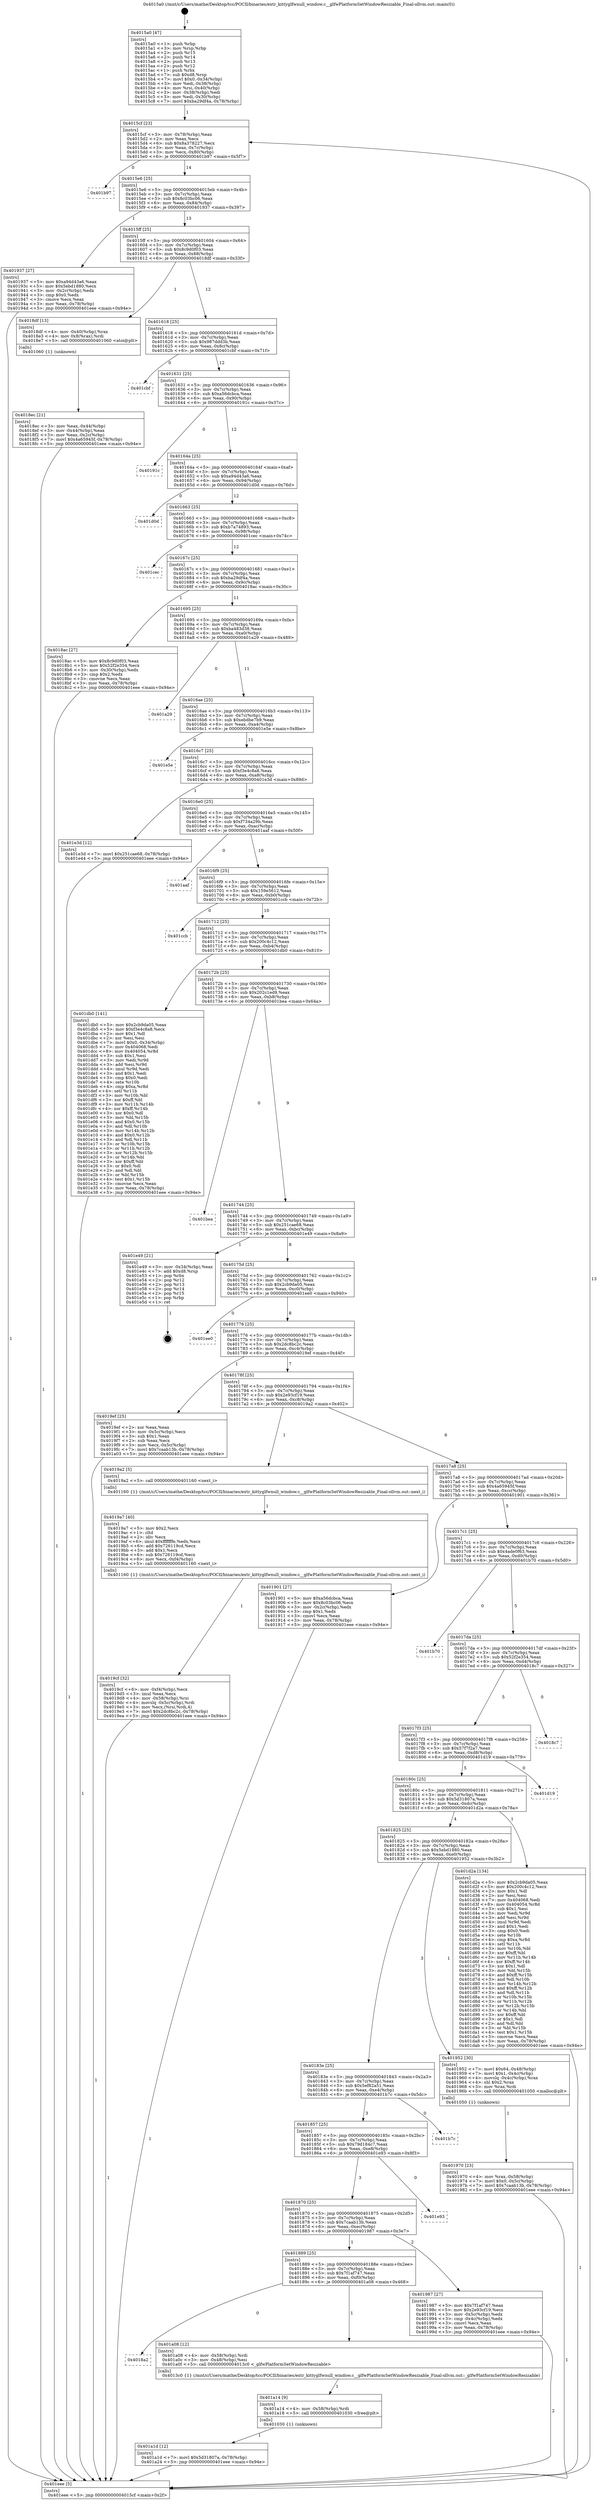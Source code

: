 digraph "0x4015a0" {
  label = "0x4015a0 (/mnt/c/Users/mathe/Desktop/tcc/POCII/binaries/extr_kittyglfwnull_window.c__glfwPlatformSetWindowResizable_Final-ollvm.out::main(0))"
  labelloc = "t"
  node[shape=record]

  Entry [label="",width=0.3,height=0.3,shape=circle,fillcolor=black,style=filled]
  "0x4015cf" [label="{
     0x4015cf [23]\l
     | [instrs]\l
     &nbsp;&nbsp;0x4015cf \<+3\>: mov -0x78(%rbp),%eax\l
     &nbsp;&nbsp;0x4015d2 \<+2\>: mov %eax,%ecx\l
     &nbsp;&nbsp;0x4015d4 \<+6\>: sub $0x8a378227,%ecx\l
     &nbsp;&nbsp;0x4015da \<+3\>: mov %eax,-0x7c(%rbp)\l
     &nbsp;&nbsp;0x4015dd \<+3\>: mov %ecx,-0x80(%rbp)\l
     &nbsp;&nbsp;0x4015e0 \<+6\>: je 0000000000401b97 \<main+0x5f7\>\l
  }"]
  "0x401b97" [label="{
     0x401b97\l
  }", style=dashed]
  "0x4015e6" [label="{
     0x4015e6 [25]\l
     | [instrs]\l
     &nbsp;&nbsp;0x4015e6 \<+5\>: jmp 00000000004015eb \<main+0x4b\>\l
     &nbsp;&nbsp;0x4015eb \<+3\>: mov -0x7c(%rbp),%eax\l
     &nbsp;&nbsp;0x4015ee \<+5\>: sub $0x8c03bc06,%eax\l
     &nbsp;&nbsp;0x4015f3 \<+6\>: mov %eax,-0x84(%rbp)\l
     &nbsp;&nbsp;0x4015f9 \<+6\>: je 0000000000401937 \<main+0x397\>\l
  }"]
  Exit [label="",width=0.3,height=0.3,shape=circle,fillcolor=black,style=filled,peripheries=2]
  "0x401937" [label="{
     0x401937 [27]\l
     | [instrs]\l
     &nbsp;&nbsp;0x401937 \<+5\>: mov $0xa94d43a6,%eax\l
     &nbsp;&nbsp;0x40193c \<+5\>: mov $0x5ebd1880,%ecx\l
     &nbsp;&nbsp;0x401941 \<+3\>: mov -0x2c(%rbp),%edx\l
     &nbsp;&nbsp;0x401944 \<+3\>: cmp $0x0,%edx\l
     &nbsp;&nbsp;0x401947 \<+3\>: cmove %ecx,%eax\l
     &nbsp;&nbsp;0x40194a \<+3\>: mov %eax,-0x78(%rbp)\l
     &nbsp;&nbsp;0x40194d \<+5\>: jmp 0000000000401eee \<main+0x94e\>\l
  }"]
  "0x4015ff" [label="{
     0x4015ff [25]\l
     | [instrs]\l
     &nbsp;&nbsp;0x4015ff \<+5\>: jmp 0000000000401604 \<main+0x64\>\l
     &nbsp;&nbsp;0x401604 \<+3\>: mov -0x7c(%rbp),%eax\l
     &nbsp;&nbsp;0x401607 \<+5\>: sub $0x8c9d0f03,%eax\l
     &nbsp;&nbsp;0x40160c \<+6\>: mov %eax,-0x88(%rbp)\l
     &nbsp;&nbsp;0x401612 \<+6\>: je 00000000004018df \<main+0x33f\>\l
  }"]
  "0x401a1d" [label="{
     0x401a1d [12]\l
     | [instrs]\l
     &nbsp;&nbsp;0x401a1d \<+7\>: movl $0x5d31807a,-0x78(%rbp)\l
     &nbsp;&nbsp;0x401a24 \<+5\>: jmp 0000000000401eee \<main+0x94e\>\l
  }"]
  "0x4018df" [label="{
     0x4018df [13]\l
     | [instrs]\l
     &nbsp;&nbsp;0x4018df \<+4\>: mov -0x40(%rbp),%rax\l
     &nbsp;&nbsp;0x4018e3 \<+4\>: mov 0x8(%rax),%rdi\l
     &nbsp;&nbsp;0x4018e7 \<+5\>: call 0000000000401060 \<atoi@plt\>\l
     | [calls]\l
     &nbsp;&nbsp;0x401060 \{1\} (unknown)\l
  }"]
  "0x401618" [label="{
     0x401618 [25]\l
     | [instrs]\l
     &nbsp;&nbsp;0x401618 \<+5\>: jmp 000000000040161d \<main+0x7d\>\l
     &nbsp;&nbsp;0x40161d \<+3\>: mov -0x7c(%rbp),%eax\l
     &nbsp;&nbsp;0x401620 \<+5\>: sub $0x987ddd3b,%eax\l
     &nbsp;&nbsp;0x401625 \<+6\>: mov %eax,-0x8c(%rbp)\l
     &nbsp;&nbsp;0x40162b \<+6\>: je 0000000000401cbf \<main+0x71f\>\l
  }"]
  "0x401a14" [label="{
     0x401a14 [9]\l
     | [instrs]\l
     &nbsp;&nbsp;0x401a14 \<+4\>: mov -0x58(%rbp),%rdi\l
     &nbsp;&nbsp;0x401a18 \<+5\>: call 0000000000401030 \<free@plt\>\l
     | [calls]\l
     &nbsp;&nbsp;0x401030 \{1\} (unknown)\l
  }"]
  "0x401cbf" [label="{
     0x401cbf\l
  }", style=dashed]
  "0x401631" [label="{
     0x401631 [25]\l
     | [instrs]\l
     &nbsp;&nbsp;0x401631 \<+5\>: jmp 0000000000401636 \<main+0x96\>\l
     &nbsp;&nbsp;0x401636 \<+3\>: mov -0x7c(%rbp),%eax\l
     &nbsp;&nbsp;0x401639 \<+5\>: sub $0xa56dcbca,%eax\l
     &nbsp;&nbsp;0x40163e \<+6\>: mov %eax,-0x90(%rbp)\l
     &nbsp;&nbsp;0x401644 \<+6\>: je 000000000040191c \<main+0x37c\>\l
  }"]
  "0x4018a2" [label="{
     0x4018a2\l
  }", style=dashed]
  "0x40191c" [label="{
     0x40191c\l
  }", style=dashed]
  "0x40164a" [label="{
     0x40164a [25]\l
     | [instrs]\l
     &nbsp;&nbsp;0x40164a \<+5\>: jmp 000000000040164f \<main+0xaf\>\l
     &nbsp;&nbsp;0x40164f \<+3\>: mov -0x7c(%rbp),%eax\l
     &nbsp;&nbsp;0x401652 \<+5\>: sub $0xa94d43a6,%eax\l
     &nbsp;&nbsp;0x401657 \<+6\>: mov %eax,-0x94(%rbp)\l
     &nbsp;&nbsp;0x40165d \<+6\>: je 0000000000401d0d \<main+0x76d\>\l
  }"]
  "0x401a08" [label="{
     0x401a08 [12]\l
     | [instrs]\l
     &nbsp;&nbsp;0x401a08 \<+4\>: mov -0x58(%rbp),%rdi\l
     &nbsp;&nbsp;0x401a0c \<+3\>: mov -0x48(%rbp),%esi\l
     &nbsp;&nbsp;0x401a0f \<+5\>: call 00000000004013c0 \<_glfwPlatformSetWindowResizable\>\l
     | [calls]\l
     &nbsp;&nbsp;0x4013c0 \{1\} (/mnt/c/Users/mathe/Desktop/tcc/POCII/binaries/extr_kittyglfwnull_window.c__glfwPlatformSetWindowResizable_Final-ollvm.out::_glfwPlatformSetWindowResizable)\l
  }"]
  "0x401d0d" [label="{
     0x401d0d\l
  }", style=dashed]
  "0x401663" [label="{
     0x401663 [25]\l
     | [instrs]\l
     &nbsp;&nbsp;0x401663 \<+5\>: jmp 0000000000401668 \<main+0xc8\>\l
     &nbsp;&nbsp;0x401668 \<+3\>: mov -0x7c(%rbp),%eax\l
     &nbsp;&nbsp;0x40166b \<+5\>: sub $0xb7a74893,%eax\l
     &nbsp;&nbsp;0x401670 \<+6\>: mov %eax,-0x98(%rbp)\l
     &nbsp;&nbsp;0x401676 \<+6\>: je 0000000000401cec \<main+0x74c\>\l
  }"]
  "0x4019cf" [label="{
     0x4019cf [32]\l
     | [instrs]\l
     &nbsp;&nbsp;0x4019cf \<+6\>: mov -0xf4(%rbp),%ecx\l
     &nbsp;&nbsp;0x4019d5 \<+3\>: imul %eax,%ecx\l
     &nbsp;&nbsp;0x4019d8 \<+4\>: mov -0x58(%rbp),%rsi\l
     &nbsp;&nbsp;0x4019dc \<+4\>: movslq -0x5c(%rbp),%rdi\l
     &nbsp;&nbsp;0x4019e0 \<+3\>: mov %ecx,(%rsi,%rdi,4)\l
     &nbsp;&nbsp;0x4019e3 \<+7\>: movl $0x2dc8bc2c,-0x78(%rbp)\l
     &nbsp;&nbsp;0x4019ea \<+5\>: jmp 0000000000401eee \<main+0x94e\>\l
  }"]
  "0x401cec" [label="{
     0x401cec\l
  }", style=dashed]
  "0x40167c" [label="{
     0x40167c [25]\l
     | [instrs]\l
     &nbsp;&nbsp;0x40167c \<+5\>: jmp 0000000000401681 \<main+0xe1\>\l
     &nbsp;&nbsp;0x401681 \<+3\>: mov -0x7c(%rbp),%eax\l
     &nbsp;&nbsp;0x401684 \<+5\>: sub $0xba29df4a,%eax\l
     &nbsp;&nbsp;0x401689 \<+6\>: mov %eax,-0x9c(%rbp)\l
     &nbsp;&nbsp;0x40168f \<+6\>: je 00000000004018ac \<main+0x30c\>\l
  }"]
  "0x4019a7" [label="{
     0x4019a7 [40]\l
     | [instrs]\l
     &nbsp;&nbsp;0x4019a7 \<+5\>: mov $0x2,%ecx\l
     &nbsp;&nbsp;0x4019ac \<+1\>: cltd\l
     &nbsp;&nbsp;0x4019ad \<+2\>: idiv %ecx\l
     &nbsp;&nbsp;0x4019af \<+6\>: imul $0xfffffffe,%edx,%ecx\l
     &nbsp;&nbsp;0x4019b5 \<+6\>: add $0x726119cd,%ecx\l
     &nbsp;&nbsp;0x4019bb \<+3\>: add $0x1,%ecx\l
     &nbsp;&nbsp;0x4019be \<+6\>: sub $0x726119cd,%ecx\l
     &nbsp;&nbsp;0x4019c4 \<+6\>: mov %ecx,-0xf4(%rbp)\l
     &nbsp;&nbsp;0x4019ca \<+5\>: call 0000000000401160 \<next_i\>\l
     | [calls]\l
     &nbsp;&nbsp;0x401160 \{1\} (/mnt/c/Users/mathe/Desktop/tcc/POCII/binaries/extr_kittyglfwnull_window.c__glfwPlatformSetWindowResizable_Final-ollvm.out::next_i)\l
  }"]
  "0x4018ac" [label="{
     0x4018ac [27]\l
     | [instrs]\l
     &nbsp;&nbsp;0x4018ac \<+5\>: mov $0x8c9d0f03,%eax\l
     &nbsp;&nbsp;0x4018b1 \<+5\>: mov $0x52f2e354,%ecx\l
     &nbsp;&nbsp;0x4018b6 \<+3\>: mov -0x30(%rbp),%edx\l
     &nbsp;&nbsp;0x4018b9 \<+3\>: cmp $0x2,%edx\l
     &nbsp;&nbsp;0x4018bc \<+3\>: cmovne %ecx,%eax\l
     &nbsp;&nbsp;0x4018bf \<+3\>: mov %eax,-0x78(%rbp)\l
     &nbsp;&nbsp;0x4018c2 \<+5\>: jmp 0000000000401eee \<main+0x94e\>\l
  }"]
  "0x401695" [label="{
     0x401695 [25]\l
     | [instrs]\l
     &nbsp;&nbsp;0x401695 \<+5\>: jmp 000000000040169a \<main+0xfa\>\l
     &nbsp;&nbsp;0x40169a \<+3\>: mov -0x7c(%rbp),%eax\l
     &nbsp;&nbsp;0x40169d \<+5\>: sub $0xba483d38,%eax\l
     &nbsp;&nbsp;0x4016a2 \<+6\>: mov %eax,-0xa0(%rbp)\l
     &nbsp;&nbsp;0x4016a8 \<+6\>: je 0000000000401a29 \<main+0x489\>\l
  }"]
  "0x401eee" [label="{
     0x401eee [5]\l
     | [instrs]\l
     &nbsp;&nbsp;0x401eee \<+5\>: jmp 00000000004015cf \<main+0x2f\>\l
  }"]
  "0x4015a0" [label="{
     0x4015a0 [47]\l
     | [instrs]\l
     &nbsp;&nbsp;0x4015a0 \<+1\>: push %rbp\l
     &nbsp;&nbsp;0x4015a1 \<+3\>: mov %rsp,%rbp\l
     &nbsp;&nbsp;0x4015a4 \<+2\>: push %r15\l
     &nbsp;&nbsp;0x4015a6 \<+2\>: push %r14\l
     &nbsp;&nbsp;0x4015a8 \<+2\>: push %r13\l
     &nbsp;&nbsp;0x4015aa \<+2\>: push %r12\l
     &nbsp;&nbsp;0x4015ac \<+1\>: push %rbx\l
     &nbsp;&nbsp;0x4015ad \<+7\>: sub $0xd8,%rsp\l
     &nbsp;&nbsp;0x4015b4 \<+7\>: movl $0x0,-0x34(%rbp)\l
     &nbsp;&nbsp;0x4015bb \<+3\>: mov %edi,-0x38(%rbp)\l
     &nbsp;&nbsp;0x4015be \<+4\>: mov %rsi,-0x40(%rbp)\l
     &nbsp;&nbsp;0x4015c2 \<+3\>: mov -0x38(%rbp),%edi\l
     &nbsp;&nbsp;0x4015c5 \<+3\>: mov %edi,-0x30(%rbp)\l
     &nbsp;&nbsp;0x4015c8 \<+7\>: movl $0xba29df4a,-0x78(%rbp)\l
  }"]
  "0x4018ec" [label="{
     0x4018ec [21]\l
     | [instrs]\l
     &nbsp;&nbsp;0x4018ec \<+3\>: mov %eax,-0x44(%rbp)\l
     &nbsp;&nbsp;0x4018ef \<+3\>: mov -0x44(%rbp),%eax\l
     &nbsp;&nbsp;0x4018f2 \<+3\>: mov %eax,-0x2c(%rbp)\l
     &nbsp;&nbsp;0x4018f5 \<+7\>: movl $0x4a65945f,-0x78(%rbp)\l
     &nbsp;&nbsp;0x4018fc \<+5\>: jmp 0000000000401eee \<main+0x94e\>\l
  }"]
  "0x401889" [label="{
     0x401889 [25]\l
     | [instrs]\l
     &nbsp;&nbsp;0x401889 \<+5\>: jmp 000000000040188e \<main+0x2ee\>\l
     &nbsp;&nbsp;0x40188e \<+3\>: mov -0x7c(%rbp),%eax\l
     &nbsp;&nbsp;0x401891 \<+5\>: sub $0x7f1af747,%eax\l
     &nbsp;&nbsp;0x401896 \<+6\>: mov %eax,-0xf0(%rbp)\l
     &nbsp;&nbsp;0x40189c \<+6\>: je 0000000000401a08 \<main+0x468\>\l
  }"]
  "0x401a29" [label="{
     0x401a29\l
  }", style=dashed]
  "0x4016ae" [label="{
     0x4016ae [25]\l
     | [instrs]\l
     &nbsp;&nbsp;0x4016ae \<+5\>: jmp 00000000004016b3 \<main+0x113\>\l
     &nbsp;&nbsp;0x4016b3 \<+3\>: mov -0x7c(%rbp),%eax\l
     &nbsp;&nbsp;0x4016b6 \<+5\>: sub $0xebdbe7b9,%eax\l
     &nbsp;&nbsp;0x4016bb \<+6\>: mov %eax,-0xa4(%rbp)\l
     &nbsp;&nbsp;0x4016c1 \<+6\>: je 0000000000401e5e \<main+0x8be\>\l
  }"]
  "0x401987" [label="{
     0x401987 [27]\l
     | [instrs]\l
     &nbsp;&nbsp;0x401987 \<+5\>: mov $0x7f1af747,%eax\l
     &nbsp;&nbsp;0x40198c \<+5\>: mov $0x2e93cf19,%ecx\l
     &nbsp;&nbsp;0x401991 \<+3\>: mov -0x5c(%rbp),%edx\l
     &nbsp;&nbsp;0x401994 \<+3\>: cmp -0x4c(%rbp),%edx\l
     &nbsp;&nbsp;0x401997 \<+3\>: cmovl %ecx,%eax\l
     &nbsp;&nbsp;0x40199a \<+3\>: mov %eax,-0x78(%rbp)\l
     &nbsp;&nbsp;0x40199d \<+5\>: jmp 0000000000401eee \<main+0x94e\>\l
  }"]
  "0x401e5e" [label="{
     0x401e5e\l
  }", style=dashed]
  "0x4016c7" [label="{
     0x4016c7 [25]\l
     | [instrs]\l
     &nbsp;&nbsp;0x4016c7 \<+5\>: jmp 00000000004016cc \<main+0x12c\>\l
     &nbsp;&nbsp;0x4016cc \<+3\>: mov -0x7c(%rbp),%eax\l
     &nbsp;&nbsp;0x4016cf \<+5\>: sub $0xf3e4c8a8,%eax\l
     &nbsp;&nbsp;0x4016d4 \<+6\>: mov %eax,-0xa8(%rbp)\l
     &nbsp;&nbsp;0x4016da \<+6\>: je 0000000000401e3d \<main+0x89d\>\l
  }"]
  "0x401870" [label="{
     0x401870 [25]\l
     | [instrs]\l
     &nbsp;&nbsp;0x401870 \<+5\>: jmp 0000000000401875 \<main+0x2d5\>\l
     &nbsp;&nbsp;0x401875 \<+3\>: mov -0x7c(%rbp),%eax\l
     &nbsp;&nbsp;0x401878 \<+5\>: sub $0x7caab13b,%eax\l
     &nbsp;&nbsp;0x40187d \<+6\>: mov %eax,-0xec(%rbp)\l
     &nbsp;&nbsp;0x401883 \<+6\>: je 0000000000401987 \<main+0x3e7\>\l
  }"]
  "0x401e3d" [label="{
     0x401e3d [12]\l
     | [instrs]\l
     &nbsp;&nbsp;0x401e3d \<+7\>: movl $0x251cae68,-0x78(%rbp)\l
     &nbsp;&nbsp;0x401e44 \<+5\>: jmp 0000000000401eee \<main+0x94e\>\l
  }"]
  "0x4016e0" [label="{
     0x4016e0 [25]\l
     | [instrs]\l
     &nbsp;&nbsp;0x4016e0 \<+5\>: jmp 00000000004016e5 \<main+0x145\>\l
     &nbsp;&nbsp;0x4016e5 \<+3\>: mov -0x7c(%rbp),%eax\l
     &nbsp;&nbsp;0x4016e8 \<+5\>: sub $0xf734a29b,%eax\l
     &nbsp;&nbsp;0x4016ed \<+6\>: mov %eax,-0xac(%rbp)\l
     &nbsp;&nbsp;0x4016f3 \<+6\>: je 0000000000401aaf \<main+0x50f\>\l
  }"]
  "0x401e93" [label="{
     0x401e93\l
  }", style=dashed]
  "0x401aaf" [label="{
     0x401aaf\l
  }", style=dashed]
  "0x4016f9" [label="{
     0x4016f9 [25]\l
     | [instrs]\l
     &nbsp;&nbsp;0x4016f9 \<+5\>: jmp 00000000004016fe \<main+0x15e\>\l
     &nbsp;&nbsp;0x4016fe \<+3\>: mov -0x7c(%rbp),%eax\l
     &nbsp;&nbsp;0x401701 \<+5\>: sub $0x159e5612,%eax\l
     &nbsp;&nbsp;0x401706 \<+6\>: mov %eax,-0xb0(%rbp)\l
     &nbsp;&nbsp;0x40170c \<+6\>: je 0000000000401ccb \<main+0x72b\>\l
  }"]
  "0x401857" [label="{
     0x401857 [25]\l
     | [instrs]\l
     &nbsp;&nbsp;0x401857 \<+5\>: jmp 000000000040185c \<main+0x2bc\>\l
     &nbsp;&nbsp;0x40185c \<+3\>: mov -0x7c(%rbp),%eax\l
     &nbsp;&nbsp;0x40185f \<+5\>: sub $0x79d184c7,%eax\l
     &nbsp;&nbsp;0x401864 \<+6\>: mov %eax,-0xe8(%rbp)\l
     &nbsp;&nbsp;0x40186a \<+6\>: je 0000000000401e93 \<main+0x8f3\>\l
  }"]
  "0x401ccb" [label="{
     0x401ccb\l
  }", style=dashed]
  "0x401712" [label="{
     0x401712 [25]\l
     | [instrs]\l
     &nbsp;&nbsp;0x401712 \<+5\>: jmp 0000000000401717 \<main+0x177\>\l
     &nbsp;&nbsp;0x401717 \<+3\>: mov -0x7c(%rbp),%eax\l
     &nbsp;&nbsp;0x40171a \<+5\>: sub $0x200c4c12,%eax\l
     &nbsp;&nbsp;0x40171f \<+6\>: mov %eax,-0xb4(%rbp)\l
     &nbsp;&nbsp;0x401725 \<+6\>: je 0000000000401db0 \<main+0x810\>\l
  }"]
  "0x401b7c" [label="{
     0x401b7c\l
  }", style=dashed]
  "0x401db0" [label="{
     0x401db0 [141]\l
     | [instrs]\l
     &nbsp;&nbsp;0x401db0 \<+5\>: mov $0x2cb9da05,%eax\l
     &nbsp;&nbsp;0x401db5 \<+5\>: mov $0xf3e4c8a8,%ecx\l
     &nbsp;&nbsp;0x401dba \<+2\>: mov $0x1,%dl\l
     &nbsp;&nbsp;0x401dbc \<+2\>: xor %esi,%esi\l
     &nbsp;&nbsp;0x401dbe \<+7\>: movl $0x0,-0x34(%rbp)\l
     &nbsp;&nbsp;0x401dc5 \<+7\>: mov 0x404068,%edi\l
     &nbsp;&nbsp;0x401dcc \<+8\>: mov 0x404054,%r8d\l
     &nbsp;&nbsp;0x401dd4 \<+3\>: sub $0x1,%esi\l
     &nbsp;&nbsp;0x401dd7 \<+3\>: mov %edi,%r9d\l
     &nbsp;&nbsp;0x401dda \<+3\>: add %esi,%r9d\l
     &nbsp;&nbsp;0x401ddd \<+4\>: imul %r9d,%edi\l
     &nbsp;&nbsp;0x401de1 \<+3\>: and $0x1,%edi\l
     &nbsp;&nbsp;0x401de4 \<+3\>: cmp $0x0,%edi\l
     &nbsp;&nbsp;0x401de7 \<+4\>: sete %r10b\l
     &nbsp;&nbsp;0x401deb \<+4\>: cmp $0xa,%r8d\l
     &nbsp;&nbsp;0x401def \<+4\>: setl %r11b\l
     &nbsp;&nbsp;0x401df3 \<+3\>: mov %r10b,%bl\l
     &nbsp;&nbsp;0x401df6 \<+3\>: xor $0xff,%bl\l
     &nbsp;&nbsp;0x401df9 \<+3\>: mov %r11b,%r14b\l
     &nbsp;&nbsp;0x401dfc \<+4\>: xor $0xff,%r14b\l
     &nbsp;&nbsp;0x401e00 \<+3\>: xor $0x0,%dl\l
     &nbsp;&nbsp;0x401e03 \<+3\>: mov %bl,%r15b\l
     &nbsp;&nbsp;0x401e06 \<+4\>: and $0x0,%r15b\l
     &nbsp;&nbsp;0x401e0a \<+3\>: and %dl,%r10b\l
     &nbsp;&nbsp;0x401e0d \<+3\>: mov %r14b,%r12b\l
     &nbsp;&nbsp;0x401e10 \<+4\>: and $0x0,%r12b\l
     &nbsp;&nbsp;0x401e14 \<+3\>: and %dl,%r11b\l
     &nbsp;&nbsp;0x401e17 \<+3\>: or %r10b,%r15b\l
     &nbsp;&nbsp;0x401e1a \<+3\>: or %r11b,%r12b\l
     &nbsp;&nbsp;0x401e1d \<+3\>: xor %r12b,%r15b\l
     &nbsp;&nbsp;0x401e20 \<+3\>: or %r14b,%bl\l
     &nbsp;&nbsp;0x401e23 \<+3\>: xor $0xff,%bl\l
     &nbsp;&nbsp;0x401e26 \<+3\>: or $0x0,%dl\l
     &nbsp;&nbsp;0x401e29 \<+2\>: and %dl,%bl\l
     &nbsp;&nbsp;0x401e2b \<+3\>: or %bl,%r15b\l
     &nbsp;&nbsp;0x401e2e \<+4\>: test $0x1,%r15b\l
     &nbsp;&nbsp;0x401e32 \<+3\>: cmovne %ecx,%eax\l
     &nbsp;&nbsp;0x401e35 \<+3\>: mov %eax,-0x78(%rbp)\l
     &nbsp;&nbsp;0x401e38 \<+5\>: jmp 0000000000401eee \<main+0x94e\>\l
  }"]
  "0x40172b" [label="{
     0x40172b [25]\l
     | [instrs]\l
     &nbsp;&nbsp;0x40172b \<+5\>: jmp 0000000000401730 \<main+0x190\>\l
     &nbsp;&nbsp;0x401730 \<+3\>: mov -0x7c(%rbp),%eax\l
     &nbsp;&nbsp;0x401733 \<+5\>: sub $0x202c1ed9,%eax\l
     &nbsp;&nbsp;0x401738 \<+6\>: mov %eax,-0xb8(%rbp)\l
     &nbsp;&nbsp;0x40173e \<+6\>: je 0000000000401bea \<main+0x64a\>\l
  }"]
  "0x401970" [label="{
     0x401970 [23]\l
     | [instrs]\l
     &nbsp;&nbsp;0x401970 \<+4\>: mov %rax,-0x58(%rbp)\l
     &nbsp;&nbsp;0x401974 \<+7\>: movl $0x0,-0x5c(%rbp)\l
     &nbsp;&nbsp;0x40197b \<+7\>: movl $0x7caab13b,-0x78(%rbp)\l
     &nbsp;&nbsp;0x401982 \<+5\>: jmp 0000000000401eee \<main+0x94e\>\l
  }"]
  "0x401bea" [label="{
     0x401bea\l
  }", style=dashed]
  "0x401744" [label="{
     0x401744 [25]\l
     | [instrs]\l
     &nbsp;&nbsp;0x401744 \<+5\>: jmp 0000000000401749 \<main+0x1a9\>\l
     &nbsp;&nbsp;0x401749 \<+3\>: mov -0x7c(%rbp),%eax\l
     &nbsp;&nbsp;0x40174c \<+5\>: sub $0x251cae68,%eax\l
     &nbsp;&nbsp;0x401751 \<+6\>: mov %eax,-0xbc(%rbp)\l
     &nbsp;&nbsp;0x401757 \<+6\>: je 0000000000401e49 \<main+0x8a9\>\l
  }"]
  "0x40183e" [label="{
     0x40183e [25]\l
     | [instrs]\l
     &nbsp;&nbsp;0x40183e \<+5\>: jmp 0000000000401843 \<main+0x2a3\>\l
     &nbsp;&nbsp;0x401843 \<+3\>: mov -0x7c(%rbp),%eax\l
     &nbsp;&nbsp;0x401846 \<+5\>: sub $0x5ef82a51,%eax\l
     &nbsp;&nbsp;0x40184b \<+6\>: mov %eax,-0xe4(%rbp)\l
     &nbsp;&nbsp;0x401851 \<+6\>: je 0000000000401b7c \<main+0x5dc\>\l
  }"]
  "0x401e49" [label="{
     0x401e49 [21]\l
     | [instrs]\l
     &nbsp;&nbsp;0x401e49 \<+3\>: mov -0x34(%rbp),%eax\l
     &nbsp;&nbsp;0x401e4c \<+7\>: add $0xd8,%rsp\l
     &nbsp;&nbsp;0x401e53 \<+1\>: pop %rbx\l
     &nbsp;&nbsp;0x401e54 \<+2\>: pop %r12\l
     &nbsp;&nbsp;0x401e56 \<+2\>: pop %r13\l
     &nbsp;&nbsp;0x401e58 \<+2\>: pop %r14\l
     &nbsp;&nbsp;0x401e5a \<+2\>: pop %r15\l
     &nbsp;&nbsp;0x401e5c \<+1\>: pop %rbp\l
     &nbsp;&nbsp;0x401e5d \<+1\>: ret\l
  }"]
  "0x40175d" [label="{
     0x40175d [25]\l
     | [instrs]\l
     &nbsp;&nbsp;0x40175d \<+5\>: jmp 0000000000401762 \<main+0x1c2\>\l
     &nbsp;&nbsp;0x401762 \<+3\>: mov -0x7c(%rbp),%eax\l
     &nbsp;&nbsp;0x401765 \<+5\>: sub $0x2cb9da05,%eax\l
     &nbsp;&nbsp;0x40176a \<+6\>: mov %eax,-0xc0(%rbp)\l
     &nbsp;&nbsp;0x401770 \<+6\>: je 0000000000401ee0 \<main+0x940\>\l
  }"]
  "0x401952" [label="{
     0x401952 [30]\l
     | [instrs]\l
     &nbsp;&nbsp;0x401952 \<+7\>: movl $0x64,-0x48(%rbp)\l
     &nbsp;&nbsp;0x401959 \<+7\>: movl $0x1,-0x4c(%rbp)\l
     &nbsp;&nbsp;0x401960 \<+4\>: movslq -0x4c(%rbp),%rax\l
     &nbsp;&nbsp;0x401964 \<+4\>: shl $0x2,%rax\l
     &nbsp;&nbsp;0x401968 \<+3\>: mov %rax,%rdi\l
     &nbsp;&nbsp;0x40196b \<+5\>: call 0000000000401050 \<malloc@plt\>\l
     | [calls]\l
     &nbsp;&nbsp;0x401050 \{1\} (unknown)\l
  }"]
  "0x401ee0" [label="{
     0x401ee0\l
  }", style=dashed]
  "0x401776" [label="{
     0x401776 [25]\l
     | [instrs]\l
     &nbsp;&nbsp;0x401776 \<+5\>: jmp 000000000040177b \<main+0x1db\>\l
     &nbsp;&nbsp;0x40177b \<+3\>: mov -0x7c(%rbp),%eax\l
     &nbsp;&nbsp;0x40177e \<+5\>: sub $0x2dc8bc2c,%eax\l
     &nbsp;&nbsp;0x401783 \<+6\>: mov %eax,-0xc4(%rbp)\l
     &nbsp;&nbsp;0x401789 \<+6\>: je 00000000004019ef \<main+0x44f\>\l
  }"]
  "0x401825" [label="{
     0x401825 [25]\l
     | [instrs]\l
     &nbsp;&nbsp;0x401825 \<+5\>: jmp 000000000040182a \<main+0x28a\>\l
     &nbsp;&nbsp;0x40182a \<+3\>: mov -0x7c(%rbp),%eax\l
     &nbsp;&nbsp;0x40182d \<+5\>: sub $0x5ebd1880,%eax\l
     &nbsp;&nbsp;0x401832 \<+6\>: mov %eax,-0xe0(%rbp)\l
     &nbsp;&nbsp;0x401838 \<+6\>: je 0000000000401952 \<main+0x3b2\>\l
  }"]
  "0x4019ef" [label="{
     0x4019ef [25]\l
     | [instrs]\l
     &nbsp;&nbsp;0x4019ef \<+2\>: xor %eax,%eax\l
     &nbsp;&nbsp;0x4019f1 \<+3\>: mov -0x5c(%rbp),%ecx\l
     &nbsp;&nbsp;0x4019f4 \<+3\>: sub $0x1,%eax\l
     &nbsp;&nbsp;0x4019f7 \<+2\>: sub %eax,%ecx\l
     &nbsp;&nbsp;0x4019f9 \<+3\>: mov %ecx,-0x5c(%rbp)\l
     &nbsp;&nbsp;0x4019fc \<+7\>: movl $0x7caab13b,-0x78(%rbp)\l
     &nbsp;&nbsp;0x401a03 \<+5\>: jmp 0000000000401eee \<main+0x94e\>\l
  }"]
  "0x40178f" [label="{
     0x40178f [25]\l
     | [instrs]\l
     &nbsp;&nbsp;0x40178f \<+5\>: jmp 0000000000401794 \<main+0x1f4\>\l
     &nbsp;&nbsp;0x401794 \<+3\>: mov -0x7c(%rbp),%eax\l
     &nbsp;&nbsp;0x401797 \<+5\>: sub $0x2e93cf19,%eax\l
     &nbsp;&nbsp;0x40179c \<+6\>: mov %eax,-0xc8(%rbp)\l
     &nbsp;&nbsp;0x4017a2 \<+6\>: je 00000000004019a2 \<main+0x402\>\l
  }"]
  "0x401d2a" [label="{
     0x401d2a [134]\l
     | [instrs]\l
     &nbsp;&nbsp;0x401d2a \<+5\>: mov $0x2cb9da05,%eax\l
     &nbsp;&nbsp;0x401d2f \<+5\>: mov $0x200c4c12,%ecx\l
     &nbsp;&nbsp;0x401d34 \<+2\>: mov $0x1,%dl\l
     &nbsp;&nbsp;0x401d36 \<+2\>: xor %esi,%esi\l
     &nbsp;&nbsp;0x401d38 \<+7\>: mov 0x404068,%edi\l
     &nbsp;&nbsp;0x401d3f \<+8\>: mov 0x404054,%r8d\l
     &nbsp;&nbsp;0x401d47 \<+3\>: sub $0x1,%esi\l
     &nbsp;&nbsp;0x401d4a \<+3\>: mov %edi,%r9d\l
     &nbsp;&nbsp;0x401d4d \<+3\>: add %esi,%r9d\l
     &nbsp;&nbsp;0x401d50 \<+4\>: imul %r9d,%edi\l
     &nbsp;&nbsp;0x401d54 \<+3\>: and $0x1,%edi\l
     &nbsp;&nbsp;0x401d57 \<+3\>: cmp $0x0,%edi\l
     &nbsp;&nbsp;0x401d5a \<+4\>: sete %r10b\l
     &nbsp;&nbsp;0x401d5e \<+4\>: cmp $0xa,%r8d\l
     &nbsp;&nbsp;0x401d62 \<+4\>: setl %r11b\l
     &nbsp;&nbsp;0x401d66 \<+3\>: mov %r10b,%bl\l
     &nbsp;&nbsp;0x401d69 \<+3\>: xor $0xff,%bl\l
     &nbsp;&nbsp;0x401d6c \<+3\>: mov %r11b,%r14b\l
     &nbsp;&nbsp;0x401d6f \<+4\>: xor $0xff,%r14b\l
     &nbsp;&nbsp;0x401d73 \<+3\>: xor $0x1,%dl\l
     &nbsp;&nbsp;0x401d76 \<+3\>: mov %bl,%r15b\l
     &nbsp;&nbsp;0x401d79 \<+4\>: and $0xff,%r15b\l
     &nbsp;&nbsp;0x401d7d \<+3\>: and %dl,%r10b\l
     &nbsp;&nbsp;0x401d80 \<+3\>: mov %r14b,%r12b\l
     &nbsp;&nbsp;0x401d83 \<+4\>: and $0xff,%r12b\l
     &nbsp;&nbsp;0x401d87 \<+3\>: and %dl,%r11b\l
     &nbsp;&nbsp;0x401d8a \<+3\>: or %r10b,%r15b\l
     &nbsp;&nbsp;0x401d8d \<+3\>: or %r11b,%r12b\l
     &nbsp;&nbsp;0x401d90 \<+3\>: xor %r12b,%r15b\l
     &nbsp;&nbsp;0x401d93 \<+3\>: or %r14b,%bl\l
     &nbsp;&nbsp;0x401d96 \<+3\>: xor $0xff,%bl\l
     &nbsp;&nbsp;0x401d99 \<+3\>: or $0x1,%dl\l
     &nbsp;&nbsp;0x401d9c \<+2\>: and %dl,%bl\l
     &nbsp;&nbsp;0x401d9e \<+3\>: or %bl,%r15b\l
     &nbsp;&nbsp;0x401da1 \<+4\>: test $0x1,%r15b\l
     &nbsp;&nbsp;0x401da5 \<+3\>: cmovne %ecx,%eax\l
     &nbsp;&nbsp;0x401da8 \<+3\>: mov %eax,-0x78(%rbp)\l
     &nbsp;&nbsp;0x401dab \<+5\>: jmp 0000000000401eee \<main+0x94e\>\l
  }"]
  "0x4019a2" [label="{
     0x4019a2 [5]\l
     | [instrs]\l
     &nbsp;&nbsp;0x4019a2 \<+5\>: call 0000000000401160 \<next_i\>\l
     | [calls]\l
     &nbsp;&nbsp;0x401160 \{1\} (/mnt/c/Users/mathe/Desktop/tcc/POCII/binaries/extr_kittyglfwnull_window.c__glfwPlatformSetWindowResizable_Final-ollvm.out::next_i)\l
  }"]
  "0x4017a8" [label="{
     0x4017a8 [25]\l
     | [instrs]\l
     &nbsp;&nbsp;0x4017a8 \<+5\>: jmp 00000000004017ad \<main+0x20d\>\l
     &nbsp;&nbsp;0x4017ad \<+3\>: mov -0x7c(%rbp),%eax\l
     &nbsp;&nbsp;0x4017b0 \<+5\>: sub $0x4a65945f,%eax\l
     &nbsp;&nbsp;0x4017b5 \<+6\>: mov %eax,-0xcc(%rbp)\l
     &nbsp;&nbsp;0x4017bb \<+6\>: je 0000000000401901 \<main+0x361\>\l
  }"]
  "0x40180c" [label="{
     0x40180c [25]\l
     | [instrs]\l
     &nbsp;&nbsp;0x40180c \<+5\>: jmp 0000000000401811 \<main+0x271\>\l
     &nbsp;&nbsp;0x401811 \<+3\>: mov -0x7c(%rbp),%eax\l
     &nbsp;&nbsp;0x401814 \<+5\>: sub $0x5d31807a,%eax\l
     &nbsp;&nbsp;0x401819 \<+6\>: mov %eax,-0xdc(%rbp)\l
     &nbsp;&nbsp;0x40181f \<+6\>: je 0000000000401d2a \<main+0x78a\>\l
  }"]
  "0x401901" [label="{
     0x401901 [27]\l
     | [instrs]\l
     &nbsp;&nbsp;0x401901 \<+5\>: mov $0xa56dcbca,%eax\l
     &nbsp;&nbsp;0x401906 \<+5\>: mov $0x8c03bc06,%ecx\l
     &nbsp;&nbsp;0x40190b \<+3\>: mov -0x2c(%rbp),%edx\l
     &nbsp;&nbsp;0x40190e \<+3\>: cmp $0x1,%edx\l
     &nbsp;&nbsp;0x401911 \<+3\>: cmovl %ecx,%eax\l
     &nbsp;&nbsp;0x401914 \<+3\>: mov %eax,-0x78(%rbp)\l
     &nbsp;&nbsp;0x401917 \<+5\>: jmp 0000000000401eee \<main+0x94e\>\l
  }"]
  "0x4017c1" [label="{
     0x4017c1 [25]\l
     | [instrs]\l
     &nbsp;&nbsp;0x4017c1 \<+5\>: jmp 00000000004017c6 \<main+0x226\>\l
     &nbsp;&nbsp;0x4017c6 \<+3\>: mov -0x7c(%rbp),%eax\l
     &nbsp;&nbsp;0x4017c9 \<+5\>: sub $0x4ade0f63,%eax\l
     &nbsp;&nbsp;0x4017ce \<+6\>: mov %eax,-0xd0(%rbp)\l
     &nbsp;&nbsp;0x4017d4 \<+6\>: je 0000000000401b70 \<main+0x5d0\>\l
  }"]
  "0x401d19" [label="{
     0x401d19\l
  }", style=dashed]
  "0x401b70" [label="{
     0x401b70\l
  }", style=dashed]
  "0x4017da" [label="{
     0x4017da [25]\l
     | [instrs]\l
     &nbsp;&nbsp;0x4017da \<+5\>: jmp 00000000004017df \<main+0x23f\>\l
     &nbsp;&nbsp;0x4017df \<+3\>: mov -0x7c(%rbp),%eax\l
     &nbsp;&nbsp;0x4017e2 \<+5\>: sub $0x52f2e354,%eax\l
     &nbsp;&nbsp;0x4017e7 \<+6\>: mov %eax,-0xd4(%rbp)\l
     &nbsp;&nbsp;0x4017ed \<+6\>: je 00000000004018c7 \<main+0x327\>\l
  }"]
  "0x4017f3" [label="{
     0x4017f3 [25]\l
     | [instrs]\l
     &nbsp;&nbsp;0x4017f3 \<+5\>: jmp 00000000004017f8 \<main+0x258\>\l
     &nbsp;&nbsp;0x4017f8 \<+3\>: mov -0x7c(%rbp),%eax\l
     &nbsp;&nbsp;0x4017fb \<+5\>: sub $0x57f7f2a7,%eax\l
     &nbsp;&nbsp;0x401800 \<+6\>: mov %eax,-0xd8(%rbp)\l
     &nbsp;&nbsp;0x401806 \<+6\>: je 0000000000401d19 \<main+0x779\>\l
  }"]
  "0x4018c7" [label="{
     0x4018c7\l
  }", style=dashed]
  Entry -> "0x4015a0" [label=" 1"]
  "0x4015cf" -> "0x401b97" [label=" 0"]
  "0x4015cf" -> "0x4015e6" [label=" 14"]
  "0x401e49" -> Exit [label=" 1"]
  "0x4015e6" -> "0x401937" [label=" 1"]
  "0x4015e6" -> "0x4015ff" [label=" 13"]
  "0x401e3d" -> "0x401eee" [label=" 1"]
  "0x4015ff" -> "0x4018df" [label=" 1"]
  "0x4015ff" -> "0x401618" [label=" 12"]
  "0x401db0" -> "0x401eee" [label=" 1"]
  "0x401618" -> "0x401cbf" [label=" 0"]
  "0x401618" -> "0x401631" [label=" 12"]
  "0x401d2a" -> "0x401eee" [label=" 1"]
  "0x401631" -> "0x40191c" [label=" 0"]
  "0x401631" -> "0x40164a" [label=" 12"]
  "0x401a1d" -> "0x401eee" [label=" 1"]
  "0x40164a" -> "0x401d0d" [label=" 0"]
  "0x40164a" -> "0x401663" [label=" 12"]
  "0x401a14" -> "0x401a1d" [label=" 1"]
  "0x401663" -> "0x401cec" [label=" 0"]
  "0x401663" -> "0x40167c" [label=" 12"]
  "0x401889" -> "0x4018a2" [label=" 0"]
  "0x40167c" -> "0x4018ac" [label=" 1"]
  "0x40167c" -> "0x401695" [label=" 11"]
  "0x4018ac" -> "0x401eee" [label=" 1"]
  "0x4015a0" -> "0x4015cf" [label=" 1"]
  "0x401eee" -> "0x4015cf" [label=" 13"]
  "0x4018df" -> "0x4018ec" [label=" 1"]
  "0x4018ec" -> "0x401eee" [label=" 1"]
  "0x401889" -> "0x401a08" [label=" 1"]
  "0x401695" -> "0x401a29" [label=" 0"]
  "0x401695" -> "0x4016ae" [label=" 11"]
  "0x401a08" -> "0x401a14" [label=" 1"]
  "0x4016ae" -> "0x401e5e" [label=" 0"]
  "0x4016ae" -> "0x4016c7" [label=" 11"]
  "0x4019ef" -> "0x401eee" [label=" 1"]
  "0x4016c7" -> "0x401e3d" [label=" 1"]
  "0x4016c7" -> "0x4016e0" [label=" 10"]
  "0x4019a7" -> "0x4019cf" [label=" 1"]
  "0x4016e0" -> "0x401aaf" [label=" 0"]
  "0x4016e0" -> "0x4016f9" [label=" 10"]
  "0x4019a2" -> "0x4019a7" [label=" 1"]
  "0x4016f9" -> "0x401ccb" [label=" 0"]
  "0x4016f9" -> "0x401712" [label=" 10"]
  "0x401870" -> "0x401889" [label=" 1"]
  "0x401712" -> "0x401db0" [label=" 1"]
  "0x401712" -> "0x40172b" [label=" 9"]
  "0x401870" -> "0x401987" [label=" 2"]
  "0x40172b" -> "0x401bea" [label=" 0"]
  "0x40172b" -> "0x401744" [label=" 9"]
  "0x401857" -> "0x401870" [label=" 3"]
  "0x401744" -> "0x401e49" [label=" 1"]
  "0x401744" -> "0x40175d" [label=" 8"]
  "0x401857" -> "0x401e93" [label=" 0"]
  "0x40175d" -> "0x401ee0" [label=" 0"]
  "0x40175d" -> "0x401776" [label=" 8"]
  "0x401987" -> "0x401eee" [label=" 2"]
  "0x401776" -> "0x4019ef" [label=" 1"]
  "0x401776" -> "0x40178f" [label=" 7"]
  "0x40183e" -> "0x401b7c" [label=" 0"]
  "0x40178f" -> "0x4019a2" [label=" 1"]
  "0x40178f" -> "0x4017a8" [label=" 6"]
  "0x4019cf" -> "0x401eee" [label=" 1"]
  "0x4017a8" -> "0x401901" [label=" 1"]
  "0x4017a8" -> "0x4017c1" [label=" 5"]
  "0x401901" -> "0x401eee" [label=" 1"]
  "0x401937" -> "0x401eee" [label=" 1"]
  "0x401952" -> "0x401970" [label=" 1"]
  "0x4017c1" -> "0x401b70" [label=" 0"]
  "0x4017c1" -> "0x4017da" [label=" 5"]
  "0x401825" -> "0x40183e" [label=" 3"]
  "0x4017da" -> "0x4018c7" [label=" 0"]
  "0x4017da" -> "0x4017f3" [label=" 5"]
  "0x401825" -> "0x401952" [label=" 1"]
  "0x4017f3" -> "0x401d19" [label=" 0"]
  "0x4017f3" -> "0x40180c" [label=" 5"]
  "0x401970" -> "0x401eee" [label=" 1"]
  "0x40180c" -> "0x401d2a" [label=" 1"]
  "0x40180c" -> "0x401825" [label=" 4"]
  "0x40183e" -> "0x401857" [label=" 3"]
}

